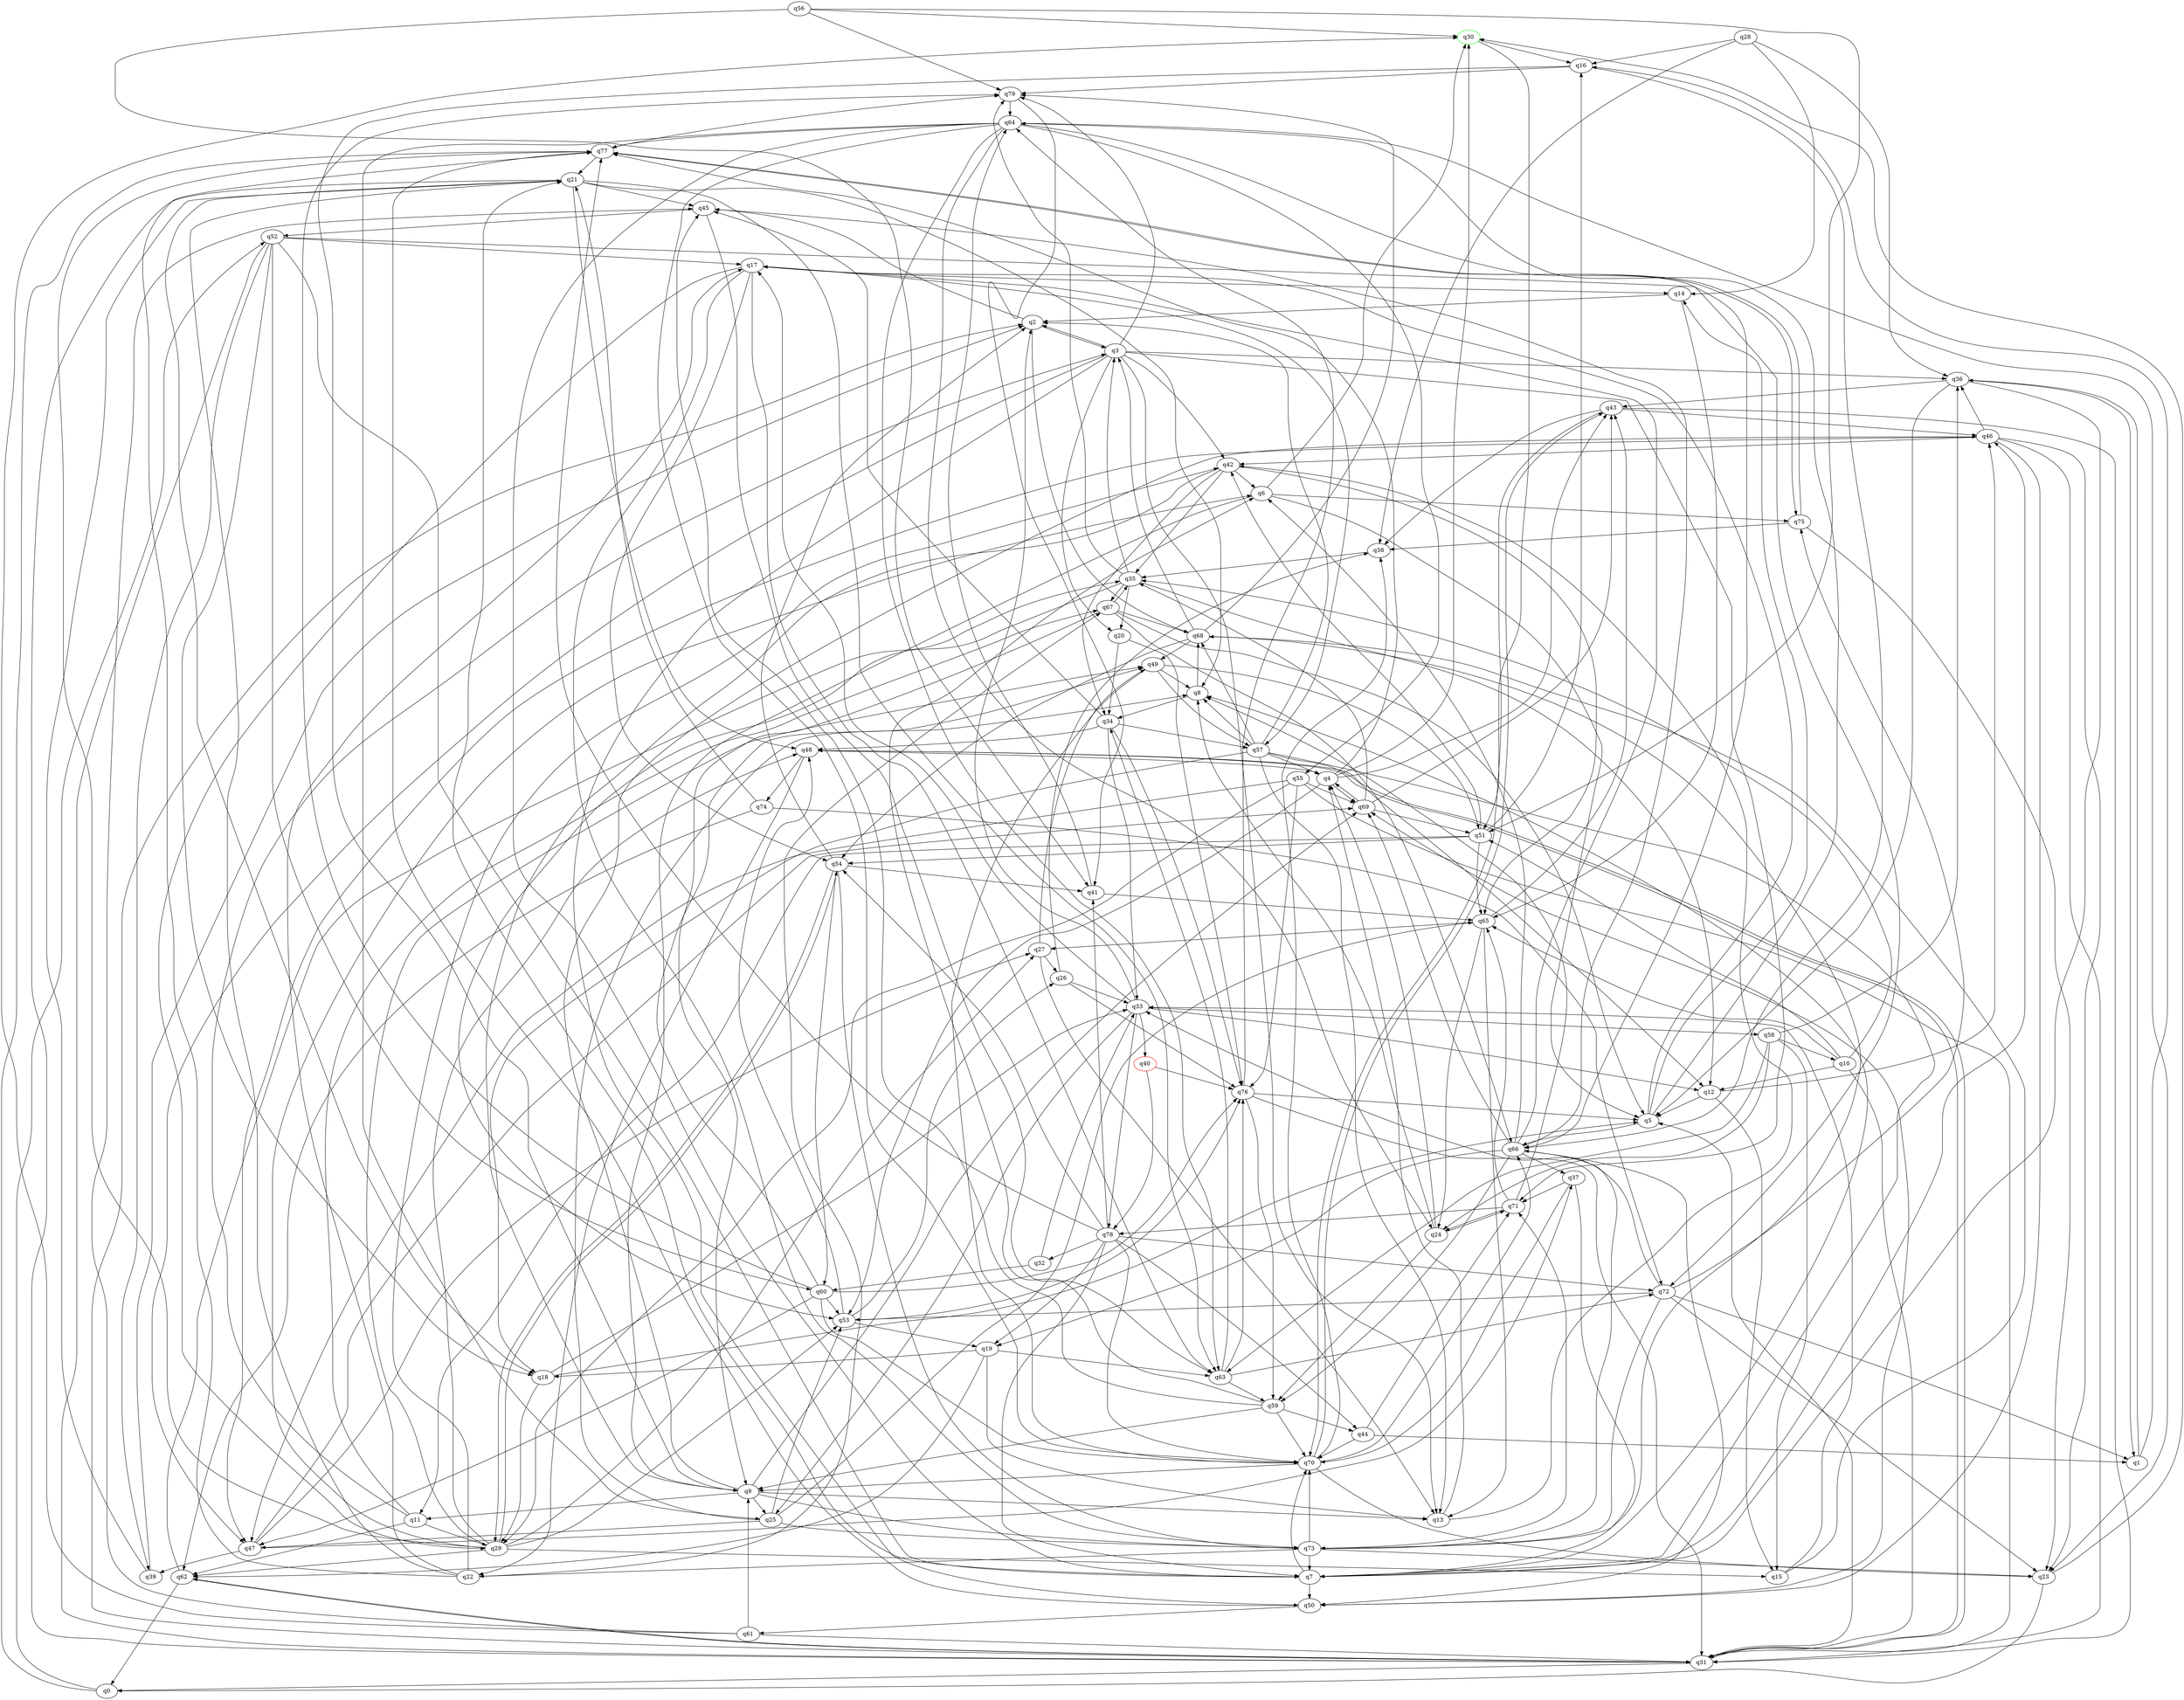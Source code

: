 digraph A{
q30 [initial=1,color=green];
q40 [final=1,color=red];
q0 -> q52;
q0 -> q77;
q1 -> q16;
q1 -> q36;
q2 -> q3;
q2 -> q45;
q2 -> q68;
q3 -> q2;
q3 -> q13;
q3 -> q20;
q3 -> q36;
q3 -> q42;
q3 -> q47;
q3 -> q50;
q3 -> q71;
q3 -> q79;
q4 -> q30;
q4 -> q43;
q4 -> q53;
q4 -> q69;
q4 -> q77;
q5 -> q14;
q5 -> q17;
q5 -> q64;
q5 -> q66;
q6 -> q5;
q6 -> q9;
q6 -> q30;
q6 -> q75;
q7 -> q8;
q7 -> q21;
q7 -> q46;
q7 -> q50;
q7 -> q70;
q8 -> q34;
q8 -> q68;
q9 -> q11;
q9 -> q13;
q9 -> q25;
q9 -> q46;
q9 -> q69;
q9 -> q73;
q10 -> q12;
q10 -> q31;
q10 -> q35;
q10 -> q51;
q10 -> q65;
q11 -> q3;
q11 -> q29;
q11 -> q62;
q11 -> q67;
q12 -> q5;
q12 -> q15;
q12 -> q46;
q13 -> q4;
q13 -> q42;
q14 -> q2;
q14 -> q65;
q15 -> q33;
q15 -> q68;
q16 -> q9;
q16 -> q66;
q16 -> q79;
q17 -> q14;
q17 -> q29;
q17 -> q54;
q17 -> q57;
q17 -> q63;
q17 -> q73;
q18 -> q5;
q18 -> q29;
q18 -> q33;
q19 -> q13;
q19 -> q18;
q19 -> q62;
q19 -> q63;
q20 -> q34;
q20 -> q76;
q21 -> q8;
q21 -> q18;
q21 -> q31;
q21 -> q45;
q21 -> q48;
q21 -> q63;
q22 -> q17;
q22 -> q21;
q22 -> q42;
q22 -> q67;
q22 -> q77;
q23 -> q0;
q23 -> q30;
q24 -> q4;
q24 -> q8;
q24 -> q59;
q24 -> q71;
q25 -> q8;
q25 -> q47;
q25 -> q53;
q25 -> q65;
q25 -> q73;
q26 -> q33;
q26 -> q38;
q26 -> q76;
q27 -> q13;
q27 -> q26;
q27 -> q49;
q28 -> q14;
q28 -> q16;
q28 -> q36;
q28 -> q38;
q29 -> q6;
q29 -> q15;
q29 -> q27;
q29 -> q48;
q29 -> q49;
q29 -> q53;
q29 -> q54;
q29 -> q62;
q29 -> q77;
q30 -> q16;
q30 -> q51;
q31 -> q0;
q31 -> q2;
q31 -> q5;
q31 -> q48;
q31 -> q62;
q32 -> q33;
q32 -> q60;
q33 -> q2;
q33 -> q12;
q33 -> q17;
q33 -> q25;
q33 -> q40;
q33 -> q58;
q33 -> q78;
q34 -> q33;
q34 -> q45;
q34 -> q48;
q34 -> q57;
q34 -> q76;
q35 -> q3;
q35 -> q12;
q35 -> q20;
q35 -> q53;
q35 -> q67;
q35 -> q79;
q36 -> q1;
q36 -> q5;
q36 -> q7;
q36 -> q43;
q37 -> q7;
q37 -> q70;
q37 -> q71;
q38 -> q35;
q39 -> q2;
q39 -> q21;
q40 -> q76;
q40 -> q78;
q41 -> q64;
q41 -> q65;
q42 -> q6;
q42 -> q9;
q42 -> q34;
q42 -> q35;
q42 -> q65;
q43 -> q31;
q43 -> q38;
q43 -> q46;
q43 -> q70;
q44 -> q1;
q44 -> q70;
q44 -> q71;
q45 -> q52;
q45 -> q63;
q46 -> q23;
q46 -> q31;
q46 -> q36;
q46 -> q42;
q46 -> q47;
q46 -> q50;
q47 -> q27;
q47 -> q37;
q47 -> q39;
q47 -> q69;
q48 -> q4;
q48 -> q22;
q48 -> q31;
q48 -> q74;
q49 -> q8;
q49 -> q51;
q49 -> q57;
q49 -> q70;
q50 -> q61;
q50 -> q69;
q50 -> q77;
q51 -> q11;
q51 -> q16;
q51 -> q42;
q51 -> q54;
q51 -> q65;
q52 -> q7;
q52 -> q17;
q52 -> q18;
q52 -> q31;
q52 -> q39;
q52 -> q60;
q52 -> q72;
q53 -> q19;
q53 -> q26;
q53 -> q48;
q53 -> q76;
q54 -> q2;
q54 -> q29;
q54 -> q41;
q54 -> q60;
q54 -> q73;
q55 -> q29;
q55 -> q31;
q55 -> q47;
q55 -> q69;
q55 -> q76;
q56 -> q30;
q56 -> q41;
q56 -> q51;
q56 -> q79;
q57 -> q2;
q57 -> q4;
q57 -> q7;
q57 -> q8;
q57 -> q12;
q57 -> q13;
q57 -> q18;
q57 -> q68;
q58 -> q10;
q58 -> q15;
q58 -> q24;
q58 -> q36;
q58 -> q63;
q59 -> q6;
q59 -> q9;
q59 -> q44;
q59 -> q45;
q59 -> q70;
q60 -> q47;
q60 -> q49;
q60 -> q53;
q60 -> q70;
q60 -> q76;
q60 -> q79;
q61 -> q9;
q61 -> q30;
q61 -> q31;
q61 -> q45;
q62 -> q0;
q62 -> q31;
q62 -> q35;
q63 -> q34;
q63 -> q59;
q63 -> q72;
q63 -> q76;
q64 -> q7;
q64 -> q23;
q64 -> q24;
q64 -> q25;
q64 -> q55;
q64 -> q63;
q64 -> q66;
q64 -> q70;
q64 -> q77;
q65 -> q13;
q65 -> q24;
q65 -> q27;
q65 -> q43;
q66 -> q6;
q66 -> q17;
q66 -> q19;
q66 -> q37;
q66 -> q45;
q66 -> q50;
q66 -> q59;
q66 -> q69;
q67 -> q5;
q67 -> q9;
q67 -> q35;
q67 -> q66;
q67 -> q68;
q68 -> q3;
q68 -> q49;
q68 -> q54;
q68 -> q79;
q69 -> q4;
q69 -> q35;
q69 -> q43;
q69 -> q51;
q70 -> q9;
q70 -> q23;
q70 -> q38;
q70 -> q43;
q70 -> q66;
q71 -> q8;
q71 -> q24;
q71 -> q65;
q71 -> q78;
q72 -> q1;
q72 -> q23;
q72 -> q33;
q72 -> q53;
q72 -> q73;
q72 -> q75;
q73 -> q7;
q73 -> q22;
q73 -> q23;
q73 -> q66;
q73 -> q68;
q73 -> q70;
q73 -> q71;
q74 -> q21;
q74 -> q62;
q74 -> q72;
q75 -> q23;
q75 -> q38;
q75 -> q77;
q76 -> q5;
q76 -> q31;
q76 -> q59;
q76 -> q64;
q77 -> q21;
q77 -> q75;
q77 -> q79;
q78 -> q7;
q78 -> q19;
q78 -> q32;
q78 -> q41;
q78 -> q44;
q78 -> q54;
q78 -> q70;
q78 -> q72;
q78 -> q77;
q79 -> q41;
q79 -> q64;
}